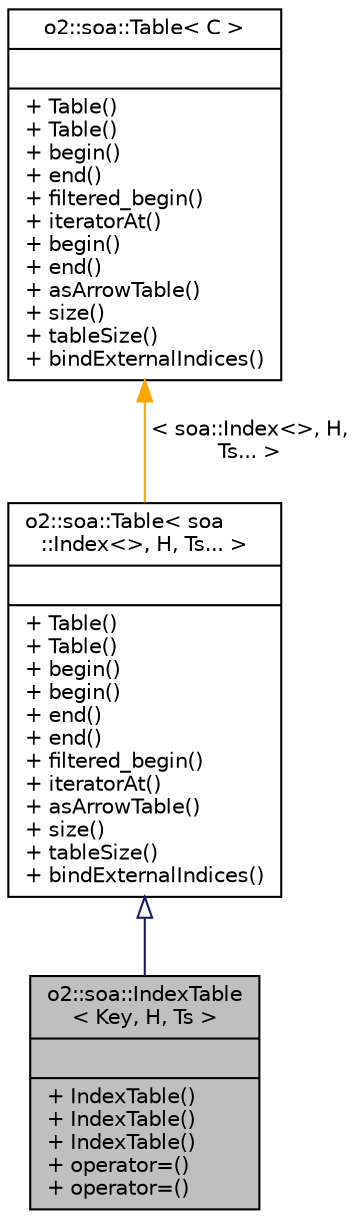 digraph "o2::soa::IndexTable&lt; Key, H, Ts &gt;"
{
 // INTERACTIVE_SVG=YES
  bgcolor="transparent";
  edge [fontname="Helvetica",fontsize="10",labelfontname="Helvetica",labelfontsize="10"];
  node [fontname="Helvetica",fontsize="10",shape=record];
  Node0 [label="{o2::soa::IndexTable\l\< Key, H, Ts \>\n||+ IndexTable()\l+ IndexTable()\l+ IndexTable()\l+ operator=()\l+ operator=()\l}",height=0.2,width=0.4,color="black", fillcolor="grey75", style="filled", fontcolor="black"];
  Node1 -> Node0 [dir="back",color="midnightblue",fontsize="10",style="solid",arrowtail="onormal",fontname="Helvetica"];
  Node1 [label="{o2::soa::Table\< soa\l::Index\<\>, H, Ts... \>\n||+ Table()\l+ Table()\l+ begin()\l+ begin()\l+ end()\l+ end()\l+ filtered_begin()\l+ iteratorAt()\l+ asArrowTable()\l+ size()\l+ tableSize()\l+ bindExternalIndices()\l}",height=0.2,width=0.4,color="black",URL="$de/dbc/classo2_1_1soa_1_1Table.html"];
  Node2 -> Node1 [dir="back",color="orange",fontsize="10",style="solid",label=" \< soa::Index\<\>, H,\l Ts... \>" ,fontname="Helvetica"];
  Node2 [label="{o2::soa::Table\< C \>\n||+ Table()\l+ Table()\l+ begin()\l+ end()\l+ filtered_begin()\l+ iteratorAt()\l+ begin()\l+ end()\l+ asArrowTable()\l+ size()\l+ tableSize()\l+ bindExternalIndices()\l}",height=0.2,width=0.4,color="black",URL="$de/dbc/classo2_1_1soa_1_1Table.html"];
}
